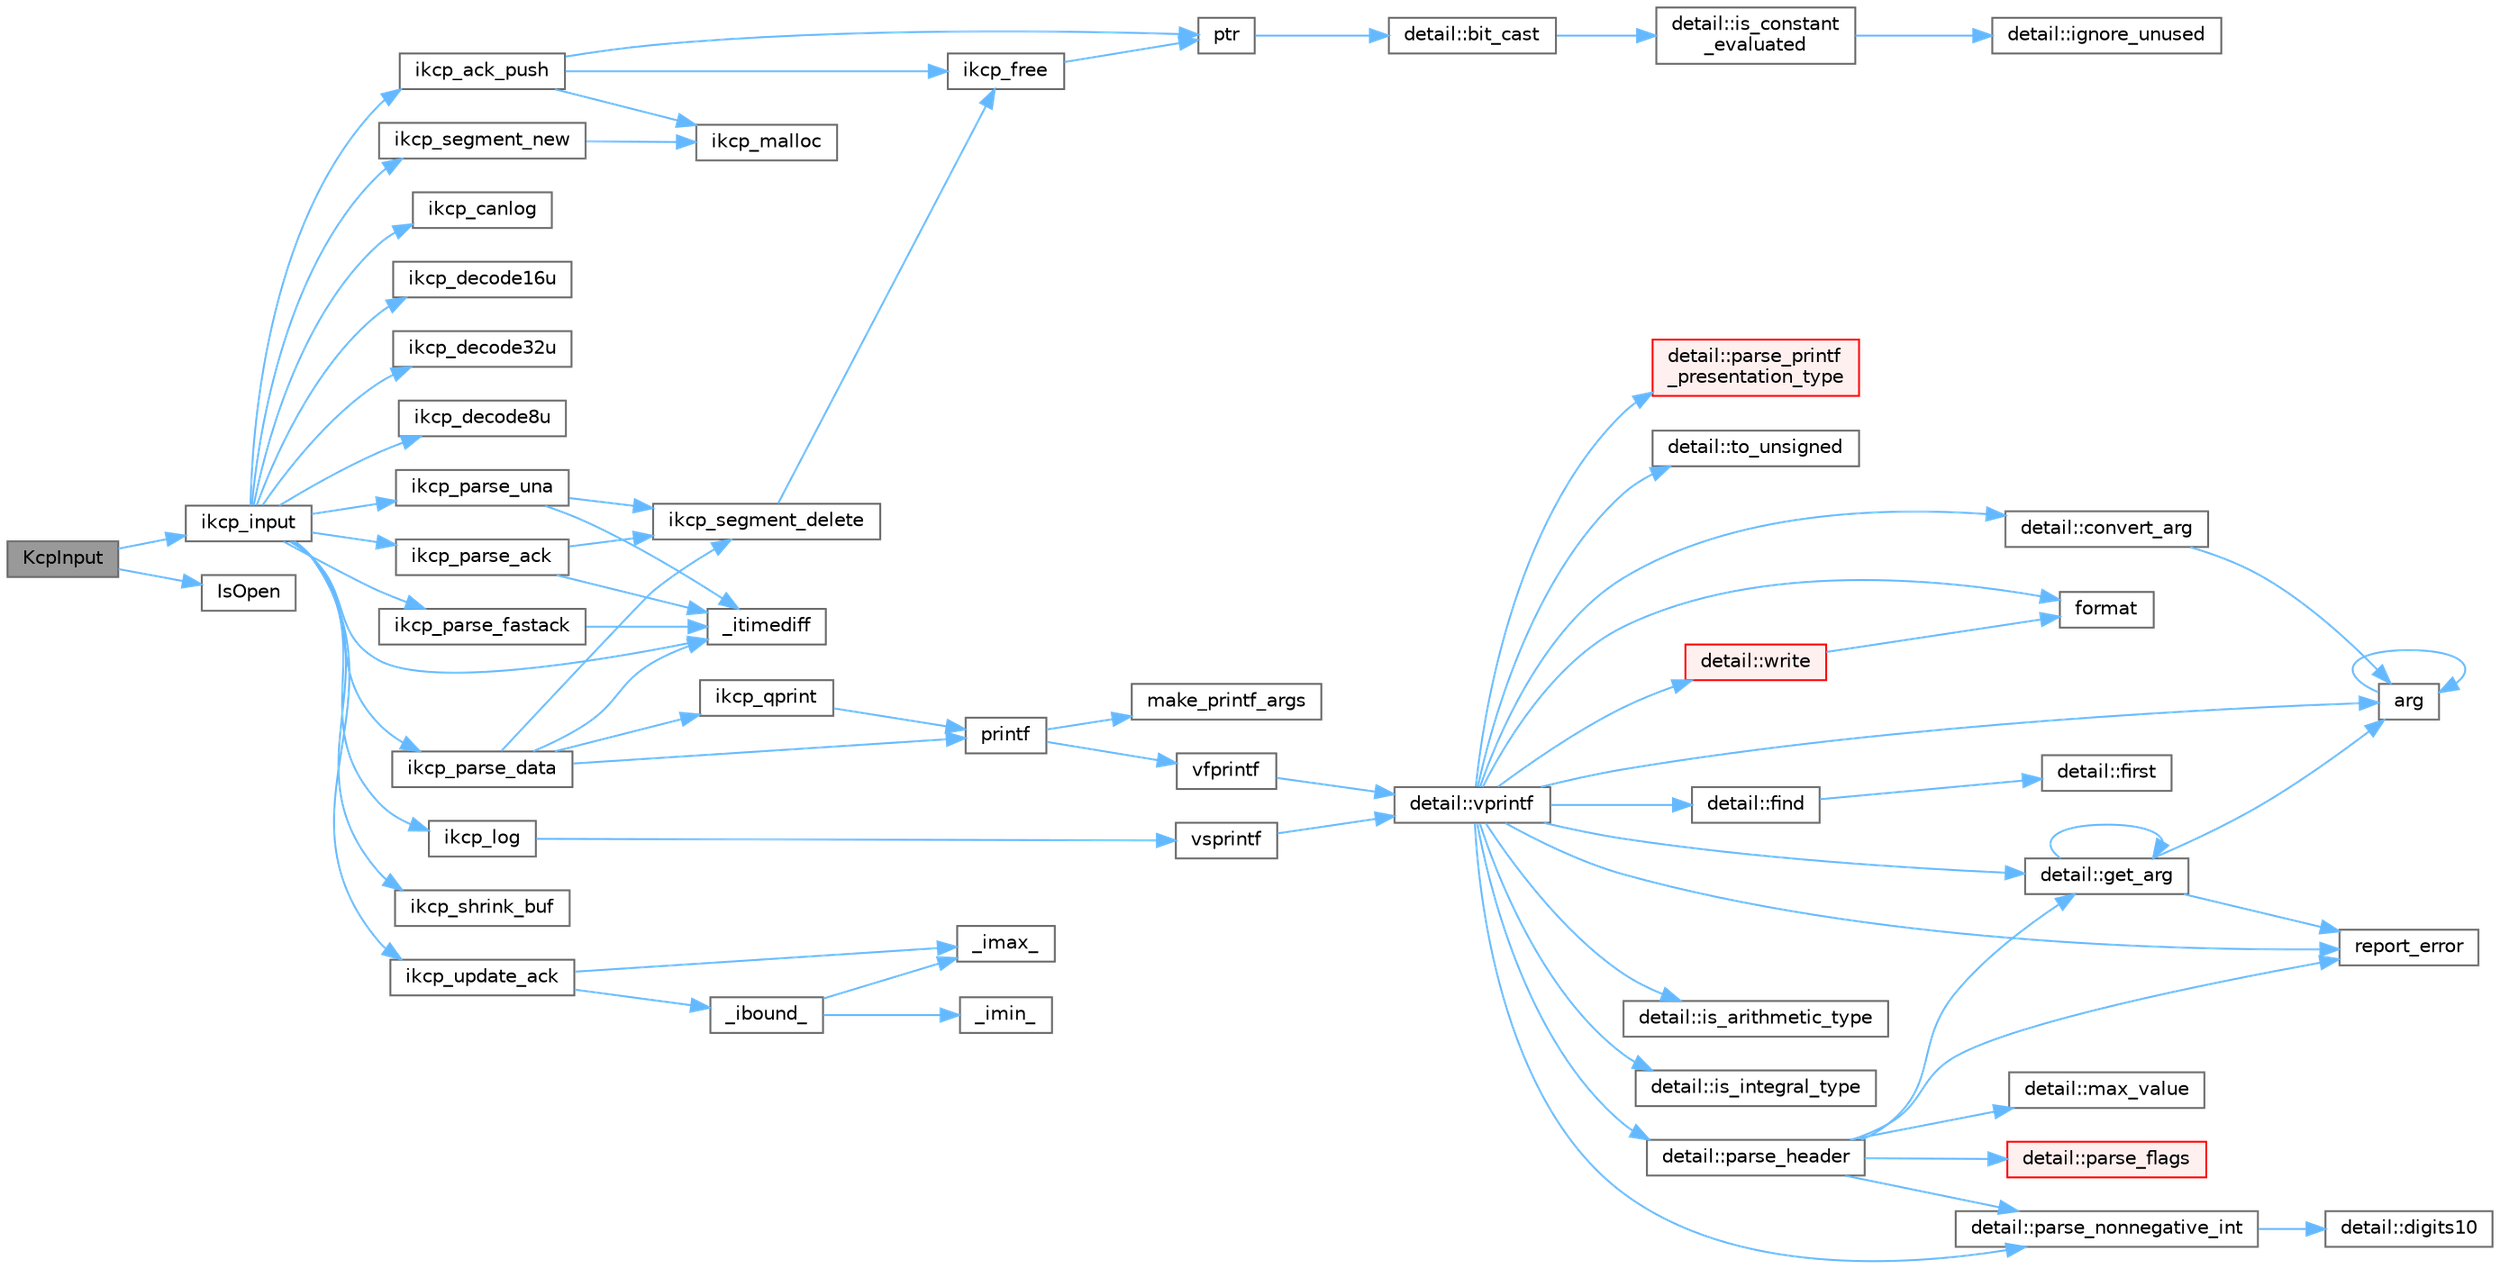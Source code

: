 digraph "KcpInput"
{
 // LATEX_PDF_SIZE
  bgcolor="transparent";
  edge [fontname=Helvetica,fontsize=10,labelfontname=Helvetica,labelfontsize=10];
  node [fontname=Helvetica,fontsize=10,shape=box,height=0.2,width=0.4];
  rankdir="LR";
  Node1 [id="Node000001",label="KcpInput",height=0.2,width=0.4,color="gray40", fillcolor="grey60", style="filled", fontcolor="black",tooltip=" "];
  Node1 -> Node2 [id="edge1_Node000001_Node000002",color="steelblue1",style="solid",tooltip=" "];
  Node2 [id="Node000002",label="ikcp_input",height=0.2,width=0.4,color="grey40", fillcolor="white", style="filled",URL="$ikcp_8cpp.html#af4ce33146ddd2b9c55b2f3ba2472f888",tooltip=" "];
  Node2 -> Node3 [id="edge2_Node000002_Node000003",color="steelblue1",style="solid",tooltip=" "];
  Node3 [id="Node000003",label="_itimediff",height=0.2,width=0.4,color="grey40", fillcolor="white", style="filled",URL="$ikcp_8cpp.html#a21784669952a4e3e2f2fcf3363520dc2",tooltip=" "];
  Node2 -> Node4 [id="edge3_Node000002_Node000004",color="steelblue1",style="solid",tooltip=" "];
  Node4 [id="Node000004",label="ikcp_ack_push",height=0.2,width=0.4,color="grey40", fillcolor="white", style="filled",URL="$ikcp_8cpp.html#ab94e2deb99103c804fb49ac6a5447a42",tooltip=" "];
  Node4 -> Node5 [id="edge4_Node000004_Node000005",color="steelblue1",style="solid",tooltip=" "];
  Node5 [id="Node000005",label="ikcp_free",height=0.2,width=0.4,color="grey40", fillcolor="white", style="filled",URL="$ikcp_8cpp.html#abf2a2ab7bd7f5c19cbe61165e4edd9d1",tooltip=" "];
  Node5 -> Node6 [id="edge5_Node000005_Node000006",color="steelblue1",style="solid",tooltip=" "];
  Node6 [id="Node000006",label="ptr",height=0.2,width=0.4,color="grey40", fillcolor="white", style="filled",URL="$format_8h.html#adb6e274f8eb0b74b2865215e1b49c535",tooltip="Converts p to const void* for pointer formatting."];
  Node6 -> Node7 [id="edge6_Node000006_Node000007",color="steelblue1",style="solid",tooltip=" "];
  Node7 [id="Node000007",label="detail::bit_cast",height=0.2,width=0.4,color="grey40", fillcolor="white", style="filled",URL="$namespacedetail.html#a68cc0da968a823f01db50bc3958c996a",tooltip=" "];
  Node7 -> Node8 [id="edge7_Node000007_Node000008",color="steelblue1",style="solid",tooltip=" "];
  Node8 [id="Node000008",label="detail::is_constant\l_evaluated",height=0.2,width=0.4,color="grey40", fillcolor="white", style="filled",URL="$namespacedetail.html#aa88c553e0935b1aa6f21ac8045cf2335",tooltip=" "];
  Node8 -> Node9 [id="edge8_Node000008_Node000009",color="steelblue1",style="solid",tooltip=" "];
  Node9 [id="Node000009",label="detail::ignore_unused",height=0.2,width=0.4,color="grey40", fillcolor="white", style="filled",URL="$namespacedetail.html#a039aa82d5bc3557c97ae98da6aec04ce",tooltip=" "];
  Node4 -> Node10 [id="edge9_Node000004_Node000010",color="steelblue1",style="solid",tooltip=" "];
  Node10 [id="Node000010",label="ikcp_malloc",height=0.2,width=0.4,color="grey40", fillcolor="white", style="filled",URL="$ikcp_8cpp.html#ac9f567bdf7ededd670dd27f0cf8c0122",tooltip=" "];
  Node4 -> Node6 [id="edge10_Node000004_Node000006",color="steelblue1",style="solid",tooltip=" "];
  Node2 -> Node11 [id="edge11_Node000002_Node000011",color="steelblue1",style="solid",tooltip=" "];
  Node11 [id="Node000011",label="ikcp_canlog",height=0.2,width=0.4,color="grey40", fillcolor="white", style="filled",URL="$ikcp_8cpp.html#a162b546697122a728f3257a0ec3a3e0a",tooltip=" "];
  Node2 -> Node12 [id="edge12_Node000002_Node000012",color="steelblue1",style="solid",tooltip=" "];
  Node12 [id="Node000012",label="ikcp_decode16u",height=0.2,width=0.4,color="grey40", fillcolor="white", style="filled",URL="$ikcp_8cpp.html#a5145d001697781b3db3097a93cf456d0",tooltip=" "];
  Node2 -> Node13 [id="edge13_Node000002_Node000013",color="steelblue1",style="solid",tooltip=" "];
  Node13 [id="Node000013",label="ikcp_decode32u",height=0.2,width=0.4,color="grey40", fillcolor="white", style="filled",URL="$ikcp_8cpp.html#a520949ae6b877f17ae0a31456cd6b497",tooltip=" "];
  Node2 -> Node14 [id="edge14_Node000002_Node000014",color="steelblue1",style="solid",tooltip=" "];
  Node14 [id="Node000014",label="ikcp_decode8u",height=0.2,width=0.4,color="grey40", fillcolor="white", style="filled",URL="$ikcp_8cpp.html#af3b478ef61d33740671d3600aa741cc6",tooltip=" "];
  Node2 -> Node15 [id="edge15_Node000002_Node000015",color="steelblue1",style="solid",tooltip=" "];
  Node15 [id="Node000015",label="ikcp_log",height=0.2,width=0.4,color="grey40", fillcolor="white", style="filled",URL="$ikcp_8cpp.html#aade14c947464846c7523f78efa6534ba",tooltip=" "];
  Node15 -> Node16 [id="edge16_Node000015_Node000016",color="steelblue1",style="solid",tooltip=" "];
  Node16 [id="Node000016",label="vsprintf",height=0.2,width=0.4,color="grey40", fillcolor="white", style="filled",URL="$printf_8h.html#a5e1075a6c1fce5050424f97a2fac648f",tooltip=" "];
  Node16 -> Node17 [id="edge17_Node000016_Node000017",color="steelblue1",style="solid",tooltip=" "];
  Node17 [id="Node000017",label="detail::vprintf",height=0.2,width=0.4,color="grey40", fillcolor="white", style="filled",URL="$namespacedetail.html#a755ec613824f57d29068751f166ad91b",tooltip=" "];
  Node17 -> Node18 [id="edge18_Node000017_Node000018",color="steelblue1",style="solid",tooltip=" "];
  Node18 [id="Node000018",label="arg",height=0.2,width=0.4,color="grey40", fillcolor="white", style="filled",URL="$base_8h.html#a2c8e80c1b1c8b7747e99b8e9a24a0429",tooltip="Returns a named argument to be used in a formatting function."];
  Node18 -> Node18 [id="edge19_Node000018_Node000018",color="steelblue1",style="solid",tooltip=" "];
  Node17 -> Node19 [id="edge20_Node000017_Node000019",color="steelblue1",style="solid",tooltip=" "];
  Node19 [id="Node000019",label="detail::convert_arg",height=0.2,width=0.4,color="grey40", fillcolor="white", style="filled",URL="$namespacedetail.html#a1092422aa9ff50b4eaa2068e31ccff0f",tooltip=" "];
  Node19 -> Node18 [id="edge21_Node000019_Node000018",color="steelblue1",style="solid",tooltip=" "];
  Node17 -> Node20 [id="edge22_Node000017_Node000020",color="steelblue1",style="solid",tooltip=" "];
  Node20 [id="Node000020",label="detail::find",height=0.2,width=0.4,color="grey40", fillcolor="white", style="filled",URL="$namespacedetail.html#a02307ec0131a3aa9df2db7c2f10b69f2",tooltip=" "];
  Node20 -> Node21 [id="edge23_Node000020_Node000021",color="steelblue1",style="solid",tooltip=" "];
  Node21 [id="Node000021",label="detail::first",height=0.2,width=0.4,color="grey40", fillcolor="white", style="filled",URL="$namespacedetail.html#a1fad02034db0164c9a959f0ffe148dbc",tooltip=" "];
  Node17 -> Node22 [id="edge24_Node000017_Node000022",color="steelblue1",style="solid",tooltip=" "];
  Node22 [id="Node000022",label="format",height=0.2,width=0.4,color="grey40", fillcolor="white", style="filled",URL="$color_8h.html#a12b134d4f21276bc7e0473bd2cdb1c9c",tooltip="Formats arguments and returns the result as a string using ANSI escape sequences to specify text form..."];
  Node17 -> Node23 [id="edge25_Node000017_Node000023",color="steelblue1",style="solid",tooltip=" "];
  Node23 [id="Node000023",label="detail::get_arg",height=0.2,width=0.4,color="grey40", fillcolor="white", style="filled",URL="$namespacedetail.html#a727b5e700f6f0e3aca7e0181e45240f3",tooltip=" "];
  Node23 -> Node18 [id="edge26_Node000023_Node000018",color="steelblue1",style="solid",tooltip=" "];
  Node23 -> Node23 [id="edge27_Node000023_Node000023",color="steelblue1",style="solid",tooltip=" "];
  Node23 -> Node24 [id="edge28_Node000023_Node000024",color="steelblue1",style="solid",tooltip=" "];
  Node24 [id="Node000024",label="report_error",height=0.2,width=0.4,color="grey40", fillcolor="white", style="filled",URL="$format-inl_8h.html#a5555893692b00b61b3886349332fd01f",tooltip="Reports a format error at compile time or, via a format_error exception, at runtime."];
  Node17 -> Node25 [id="edge29_Node000017_Node000025",color="steelblue1",style="solid",tooltip=" "];
  Node25 [id="Node000025",label="detail::is_arithmetic_type",height=0.2,width=0.4,color="grey40", fillcolor="white", style="filled",URL="$namespacedetail.html#a21ef35f3306ada700061355953e35f4d",tooltip=" "];
  Node17 -> Node26 [id="edge30_Node000017_Node000026",color="steelblue1",style="solid",tooltip=" "];
  Node26 [id="Node000026",label="detail::is_integral_type",height=0.2,width=0.4,color="grey40", fillcolor="white", style="filled",URL="$namespacedetail.html#a4bed1b172ef600201e6d59ec7f532d0f",tooltip=" "];
  Node17 -> Node27 [id="edge31_Node000017_Node000027",color="steelblue1",style="solid",tooltip=" "];
  Node27 [id="Node000027",label="detail::parse_header",height=0.2,width=0.4,color="grey40", fillcolor="white", style="filled",URL="$namespacedetail.html#af191853bad5ee9cfad04aad57ce3f761",tooltip=" "];
  Node27 -> Node23 [id="edge32_Node000027_Node000023",color="steelblue1",style="solid",tooltip=" "];
  Node27 -> Node28 [id="edge33_Node000027_Node000028",color="steelblue1",style="solid",tooltip=" "];
  Node28 [id="Node000028",label="detail::max_value",height=0.2,width=0.4,color="grey40", fillcolor="white", style="filled",URL="$namespacedetail.html#af945a554ca47dfab2f9ff9f2121ad18f",tooltip=" "];
  Node27 -> Node29 [id="edge34_Node000027_Node000029",color="steelblue1",style="solid",tooltip=" "];
  Node29 [id="Node000029",label="detail::parse_flags",height=0.2,width=0.4,color="red", fillcolor="#FFF0F0", style="filled",URL="$namespacedetail.html#a90149e7cc7db72a2c4b8186f52e77d6c",tooltip=" "];
  Node27 -> Node36 [id="edge35_Node000027_Node000036",color="steelblue1",style="solid",tooltip=" "];
  Node36 [id="Node000036",label="detail::parse_nonnegative_int",height=0.2,width=0.4,color="grey40", fillcolor="white", style="filled",URL="$namespacedetail.html#ac51bc4cc7c73f12b3605eee5c2d29700",tooltip=" "];
  Node36 -> Node37 [id="edge36_Node000036_Node000037",color="steelblue1",style="solid",tooltip=" "];
  Node37 [id="Node000037",label="detail::digits10",height=0.2,width=0.4,color="grey40", fillcolor="white", style="filled",URL="$namespacedetail.html#a0ff2a6d81d2949ea20ee638c8e2790ca",tooltip=" "];
  Node27 -> Node24 [id="edge37_Node000027_Node000024",color="steelblue1",style="solid",tooltip=" "];
  Node17 -> Node36 [id="edge38_Node000017_Node000036",color="steelblue1",style="solid",tooltip=" "];
  Node17 -> Node38 [id="edge39_Node000017_Node000038",color="steelblue1",style="solid",tooltip=" "];
  Node38 [id="Node000038",label="detail::parse_printf\l_presentation_type",height=0.2,width=0.4,color="red", fillcolor="#FFF0F0", style="filled",URL="$namespacedetail.html#ab32eb7489f534b4b7afa8efd2f3c770e",tooltip=" "];
  Node17 -> Node24 [id="edge40_Node000017_Node000024",color="steelblue1",style="solid",tooltip=" "];
  Node17 -> Node41 [id="edge41_Node000017_Node000041",color="steelblue1",style="solid",tooltip=" "];
  Node41 [id="Node000041",label="detail::to_unsigned",height=0.2,width=0.4,color="grey40", fillcolor="white", style="filled",URL="$namespacedetail.html#a99ea2582e6e3388c7c7b0d58027cbe0b",tooltip=" "];
  Node17 -> Node42 [id="edge42_Node000017_Node000042",color="steelblue1",style="solid",tooltip=" "];
  Node42 [id="Node000042",label="detail::write",height=0.2,width=0.4,color="red", fillcolor="#FFF0F0", style="filled",URL="$namespacedetail.html#abb5bb7d57c9cc36020fa5c0bc10fa57a",tooltip=" "];
  Node42 -> Node22 [id="edge43_Node000042_Node000022",color="steelblue1",style="solid",tooltip=" "];
  Node2 -> Node46 [id="edge44_Node000002_Node000046",color="steelblue1",style="solid",tooltip=" "];
  Node46 [id="Node000046",label="ikcp_parse_ack",height=0.2,width=0.4,color="grey40", fillcolor="white", style="filled",URL="$ikcp_8cpp.html#a388e87324a82d6e6d1c4647d93b52c40",tooltip=" "];
  Node46 -> Node3 [id="edge45_Node000046_Node000003",color="steelblue1",style="solid",tooltip=" "];
  Node46 -> Node47 [id="edge46_Node000046_Node000047",color="steelblue1",style="solid",tooltip=" "];
  Node47 [id="Node000047",label="ikcp_segment_delete",height=0.2,width=0.4,color="grey40", fillcolor="white", style="filled",URL="$ikcp_8cpp.html#ab7a3147959b843b2094ed4b4437aa456",tooltip=" "];
  Node47 -> Node5 [id="edge47_Node000047_Node000005",color="steelblue1",style="solid",tooltip=" "];
  Node2 -> Node48 [id="edge48_Node000002_Node000048",color="steelblue1",style="solid",tooltip=" "];
  Node48 [id="Node000048",label="ikcp_parse_data",height=0.2,width=0.4,color="grey40", fillcolor="white", style="filled",URL="$ikcp_8cpp.html#a2a561d3f82169973fcdf2c2211925190",tooltip=" "];
  Node48 -> Node3 [id="edge49_Node000048_Node000003",color="steelblue1",style="solid",tooltip=" "];
  Node48 -> Node49 [id="edge50_Node000048_Node000049",color="steelblue1",style="solid",tooltip=" "];
  Node49 [id="Node000049",label="ikcp_qprint",height=0.2,width=0.4,color="grey40", fillcolor="white", style="filled",URL="$ikcp_8cpp.html#a4666efe40d211a24c49078218784e1ba",tooltip=" "];
  Node49 -> Node50 [id="edge51_Node000049_Node000050",color="steelblue1",style="solid",tooltip=" "];
  Node50 [id="Node000050",label="printf",height=0.2,width=0.4,color="grey40", fillcolor="white", style="filled",URL="$printf_8h.html#aee3ed3a831f25f07e7be3919fff2203a",tooltip="Formats args according to specifications in fmt and writes the output to stdout."];
  Node50 -> Node51 [id="edge52_Node000050_Node000051",color="steelblue1",style="solid",tooltip=" "];
  Node51 [id="Node000051",label="make_printf_args",height=0.2,width=0.4,color="grey40", fillcolor="white", style="filled",URL="$printf_8h.html#a27dcc0efcda04388971dbea3c875f122",tooltip="Constructs an format_arg_store object that contains references to arguments and can be implicitly con..."];
  Node50 -> Node52 [id="edge53_Node000050_Node000052",color="steelblue1",style="solid",tooltip=" "];
  Node52 [id="Node000052",label="vfprintf",height=0.2,width=0.4,color="grey40", fillcolor="white", style="filled",URL="$printf_8h.html#abb30aad964fc771fb52cf3ad88649df2",tooltip=" "];
  Node52 -> Node17 [id="edge54_Node000052_Node000017",color="steelblue1",style="solid",tooltip=" "];
  Node48 -> Node47 [id="edge55_Node000048_Node000047",color="steelblue1",style="solid",tooltip=" "];
  Node48 -> Node50 [id="edge56_Node000048_Node000050",color="steelblue1",style="solid",tooltip=" "];
  Node2 -> Node53 [id="edge57_Node000002_Node000053",color="steelblue1",style="solid",tooltip=" "];
  Node53 [id="Node000053",label="ikcp_parse_fastack",height=0.2,width=0.4,color="grey40", fillcolor="white", style="filled",URL="$ikcp_8cpp.html#a872d6129514487b67c26c833e5995a25",tooltip=" "];
  Node53 -> Node3 [id="edge58_Node000053_Node000003",color="steelblue1",style="solid",tooltip=" "];
  Node2 -> Node54 [id="edge59_Node000002_Node000054",color="steelblue1",style="solid",tooltip=" "];
  Node54 [id="Node000054",label="ikcp_parse_una",height=0.2,width=0.4,color="grey40", fillcolor="white", style="filled",URL="$ikcp_8cpp.html#a95b7a1d6d9afd0f0e54897d61f3a6c05",tooltip=" "];
  Node54 -> Node3 [id="edge60_Node000054_Node000003",color="steelblue1",style="solid",tooltip=" "];
  Node54 -> Node47 [id="edge61_Node000054_Node000047",color="steelblue1",style="solid",tooltip=" "];
  Node2 -> Node55 [id="edge62_Node000002_Node000055",color="steelblue1",style="solid",tooltip=" "];
  Node55 [id="Node000055",label="ikcp_segment_new",height=0.2,width=0.4,color="grey40", fillcolor="white", style="filled",URL="$ikcp_8cpp.html#a84a7d7c5851de2ef46793696eca899fd",tooltip=" "];
  Node55 -> Node10 [id="edge63_Node000055_Node000010",color="steelblue1",style="solid",tooltip=" "];
  Node2 -> Node56 [id="edge64_Node000002_Node000056",color="steelblue1",style="solid",tooltip=" "];
  Node56 [id="Node000056",label="ikcp_shrink_buf",height=0.2,width=0.4,color="grey40", fillcolor="white", style="filled",URL="$ikcp_8cpp.html#a9d0be6f5277c1cbabc23da5841927383",tooltip=" "];
  Node2 -> Node57 [id="edge65_Node000002_Node000057",color="steelblue1",style="solid",tooltip=" "];
  Node57 [id="Node000057",label="ikcp_update_ack",height=0.2,width=0.4,color="grey40", fillcolor="white", style="filled",URL="$ikcp_8cpp.html#a1f21ff955c76ed9f70dabf905a03bf4b",tooltip=" "];
  Node57 -> Node58 [id="edge66_Node000057_Node000058",color="steelblue1",style="solid",tooltip=" "];
  Node58 [id="Node000058",label="_ibound_",height=0.2,width=0.4,color="grey40", fillcolor="white", style="filled",URL="$ikcp_8cpp.html#a9160e770203d603ca60bd58ae69670b9",tooltip=" "];
  Node58 -> Node59 [id="edge67_Node000058_Node000059",color="steelblue1",style="solid",tooltip=" "];
  Node59 [id="Node000059",label="_imax_",height=0.2,width=0.4,color="grey40", fillcolor="white", style="filled",URL="$ikcp_8cpp.html#abb18e77915a9a7b9a6badb3496d461b7",tooltip=" "];
  Node58 -> Node60 [id="edge68_Node000058_Node000060",color="steelblue1",style="solid",tooltip=" "];
  Node60 [id="Node000060",label="_imin_",height=0.2,width=0.4,color="grey40", fillcolor="white", style="filled",URL="$ikcp_8cpp.html#a7d86f4db517abbff0030abdc8de1228b",tooltip=" "];
  Node57 -> Node59 [id="edge69_Node000057_Node000059",color="steelblue1",style="solid",tooltip=" "];
  Node1 -> Node61 [id="edge70_Node000001_Node000061",color="steelblue1",style="solid",tooltip=" "];
  Node61 [id="Node000061",label="IsOpen",height=0.2,width=0.4,color="grey40", fillcolor="white", style="filled",URL="$class_h_y_k_t_1_1_kcp_obj.html#a1822528b9d87e3897acff000f0ef4629",tooltip=" "];
}
